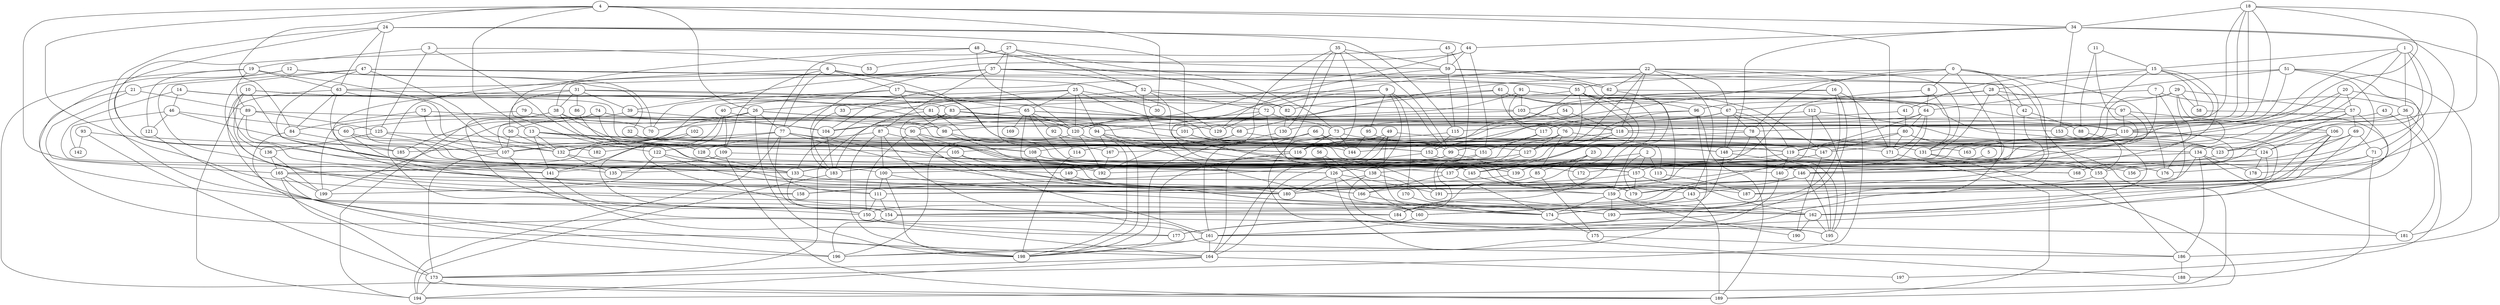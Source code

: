 
graph graphname {
    0 -- 68
0 -- 8
0 -- 137
0 -- 78
0 -- 176
0 -- 146
0 -- 116
0 -- 154
1 -- 163
1 -- 36
1 -- 15
1 -- 147
1 -- 124
1 -- 157
2 -- 113
2 -- 179
2 -- 139
2 -- 157
3 -- 105
3 -- 19
3 -- 125
3 -- 53
4 -- 192
4 -- 34
4 -- 171
4 -- 13
4 -- 84
4 -- 158
4 -- 26
4 -- 30
5 -- 126
6 -- 96
6 -- 77
6 -- 109
6 -- 17
6 -- 116
6 -- 150
7 -- 26
7 -- 139
7 -- 36
7 -- 174
8 -- 64
8 -- 131
8 -- 183
9 -- 99
9 -- 72
9 -- 138
9 -- 77
9 -- 170
9 -- 95
10 -- 193
10 -- 166
10 -- 198
10 -- 135
10 -- 83
10 -- 120
11 -- 88
11 -- 139
11 -- 15
12 -- 32
12 -- 184
12 -- 21
12 -- 70
13 -- 132
13 -- 141
13 -- 147
13 -- 148
13 -- 126
14 -- 192
14 -- 82
14 -- 46
14 -- 119
15 -- 132
15 -- 41
15 -- 110
15 -- 146
15 -- 58
15 -- 28
16 -- 177
16 -- 83
16 -- 171
16 -- 101
16 -- 174
17 -- 65
17 -- 98
17 -- 70
17 -- 40
17 -- 124
18 -- 34
18 -- 131
18 -- 130
18 -- 73
18 -- 98
18 -- 78
18 -- 123
19 -- 132
19 -- 89
19 -- 121
19 -- 189
19 -- 63
20 -- 57
20 -- 147
20 -- 110
20 -- 159
21 -- 89
21 -- 165
21 -- 161
22 -- 67
22 -- 70
22 -- 173
22 -- 143
22 -- 131
22 -- 94
22 -- 118
22 -- 62
22 -- 127
23 -- 145
23 -- 179
23 -- 85
24 -- 101
24 -- 44
24 -- 145
24 -- 115
24 -- 149
24 -- 154
24 -- 63
25 -- 33
25 -- 165
25 -- 65
25 -- 30
25 -- 120
25 -- 123
25 -- 94
26 -- 171
26 -- 198
26 -- 107
26 -- 77
26 -- 50
26 -- 60
26 -- 157
27 -- 73
27 -- 111
27 -- 52
27 -- 37
27 -- 167
28 -- 97
28 -- 67
28 -- 165
28 -- 103
28 -- 42
29 -- 96
29 -- 99
29 -- 172
29 -- 176
29 -- 57
29 -- 58
31 -- 68
31 -- 38
31 -- 39
31 -- 103
31 -- 50
31 -- 180
31 -- 86
32 -- 108
32 -- 131
33 -- 183
34 -- 44
34 -- 178
34 -- 148
34 -- 153
34 -- 186
35 -- 130
35 -- 99
35 -- 198
35 -- 179
35 -- 116
35 -- 59
36 -- 187
36 -- 197
36 -- 118
36 -- 123
37 -- 38
37 -- 39
37 -- 42
37 -- 183
37 -- 52
37 -- 55
37 -- 87
38 -- 194
38 -- 70
38 -- 139
38 -- 177
38 -- 159
39 -- 104
39 -- 107
40 -- 184
40 -- 98
40 -- 109
40 -- 141
41 -- 80
41 -- 104
42 -- 88
42 -- 179
43 -- 181
43 -- 118
44 -- 104
44 -- 151
44 -- 59
44 -- 63
45 -- 59
45 -- 53
45 -- 191
46 -- 121
46 -- 60
46 -- 142
46 -- 185
47 -- 129
47 -- 141
47 -- 111
47 -- 180
47 -- 182
47 -- 62
48 -- 120
48 -- 122
48 -- 59
48 -- 100
48 -- 82
49 -- 116
49 -- 163
49 -- 164
49 -- 133
49 -- 174
50 -- 107
50 -- 132
51 -- 64
51 -- 71
51 -- 181
51 -- 55
51 -- 153
51 -- 155
52 -- 160
52 -- 133
52 -- 72
52 -- 146
52 -- 123
54 -- 73
54 -- 118
55 -- 144
55 -- 81
55 -- 150
55 -- 184
55 -- 191
55 -- 158
55 -- 127
56 -- 160
56 -- 126
57 -- 69
57 -- 134
57 -- 168
57 -- 143
57 -- 117
58 -- 162
59 -- 129
59 -- 115
59 -- 155
59 -- 62
60 -- 152
60 -- 133
60 -- 158
61 -- 120
61 -- 82
61 -- 67
61 -- 76
61 -- 147
62 -- 64
62 -- 152
62 -- 159
63 -- 194
63 -- 132
63 -- 133
63 -- 81
63 -- 84
64 -- 171
64 -- 80
64 -- 115
64 -- 180
64 -- 119
65 -- 145
65 -- 104
65 -- 169
65 -- 78
65 -- 176
65 -- 153
65 -- 120
65 -- 92
66 -- 144
66 -- 164
66 -- 108
66 -- 119
67 -- 78
67 -- 148
67 -- 174
67 -- 119
67 -- 116
67 -- 90
68 -- 105
68 -- 146
68 -- 192
69 -- 193
69 -- 138
69 -- 123
69 -- 71
71 -- 176
71 -- 156
71 -- 188
72 -- 129
72 -- 168
72 -- 73
72 -- 120
73 -- 195
73 -- 114
73 -- 144
73 -- 131
73 -- 116
74 -- 128
74 -- 185
74 -- 116
74 -- 94
74 -- 199
75 -- 104
75 -- 107
75 -- 84
76 -- 137
76 -- 107
76 -- 113
76 -- 85
76 -- 127
77 -- 194
77 -- 108
77 -- 179
77 -- 180
77 -- 182
77 -- 185
77 -- 154
78 -- 195
78 -- 111
78 -- 99
79 -- 90
79 -- 199
80 -- 194
80 -- 171
80 -- 177
80 -- 147
80 -- 119
81 -- 183
81 -- 156
81 -- 101
82 -- 130
83 -- 129
83 -- 173
83 -- 110
83 -- 180
83 -- 90
84 -- 185
84 -- 196
85 -- 180
85 -- 175
86 -- 128
87 -- 128
87 -- 100
87 -- 198
87 -- 145
87 -- 186
88 -- 162
89 -- 136
89 -- 141
89 -- 118
89 -- 125
90 -- 192
90 -- 161
90 -- 150
90 -- 119
91 -- 140
91 -- 117
91 -- 110
91 -- 103
92 -- 114
92 -- 148
93 -- 107
93 -- 173
93 -- 142
94 -- 198
94 -- 167
94 -- 147
94 -- 191
95 -- 144
95 -- 99
96 -- 196
96 -- 117
96 -- 189
96 -- 127
97 -- 140
97 -- 106
97 -- 110
98 -- 138
98 -- 151
99 -- 100
99 -- 135
99 -- 139
100 -- 198
100 -- 174
100 -- 111
101 -- 144
101 -- 127
102 -- 132
102 -- 150
103 -- 179
103 -- 118
104 -- 183
105 -- 162
105 -- 126
106 -- 161
106 -- 111
106 -- 179
106 -- 148
106 -- 124
107 -- 164
107 -- 173
108 -- 193
108 -- 139
108 -- 172
109 -- 137
109 -- 189
109 -- 135
110 -- 162
110 -- 133
110 -- 168
110 -- 119
110 -- 116
111 -- 150
111 -- 154
112 -- 120
112 -- 154
112 -- 123
112 -- 195
113 -- 187
114 -- 198
115 -- 152
115 -- 122
116 -- 198
117 -- 192
117 -- 151
117 -- 152
118 -- 134
118 -- 145
118 -- 167
118 -- 133
119 -- 176
119 -- 140
119 -- 145
120 -- 192
120 -- 196
120 -- 198
121 -- 164
122 -- 133
122 -- 166
122 -- 199
123 -- 146
124 -- 166
124 -- 178
124 -- 126
125 -- 136
125 -- 152
125 -- 155
126 -- 166
126 -- 188
126 -- 180
126 -- 191
127 -- 137
127 -- 141
128 -- 133
130 -- 161
131 -- 155
131 -- 189
132 -- 135
132 -- 157
133 -- 143
133 -- 154
134 -- 178
134 -- 181
134 -- 186
134 -- 187
134 -- 157
136 -- 199
136 -- 165
137 -- 166
137 -- 174
138 -- 195
138 -- 162
138 -- 180
139 -- 158
140 -- 161
141 -- 150
143 -- 160
143 -- 184
143 -- 189
145 -- 159
146 -- 195
146 -- 191
146 -- 159
147 -- 190
147 -- 149
148 -- 160
148 -- 195
149 -- 180
150 -- 177
151 -- 184
151 -- 183
152 -- 164
152 -- 168
153 -- 155
154 -- 196
154 -- 181
155 -- 193
155 -- 186
157 -- 162
157 -- 179
157 -- 180
159 -- 193
159 -- 162
159 -- 174
159 -- 190
160 -- 161
161 -- 164
161 -- 198
161 -- 196
162 -- 195
162 -- 190
164 -- 194
164 -- 197
164 -- 173
165 -- 196
165 -- 199
165 -- 173
165 -- 187
166 -- 174
167 -- 192
170 -- 174
171 -- 189
173 -- 194
173 -- 189
174 -- 175
175 -- 186
183 -- 194
186 -- 188

}
